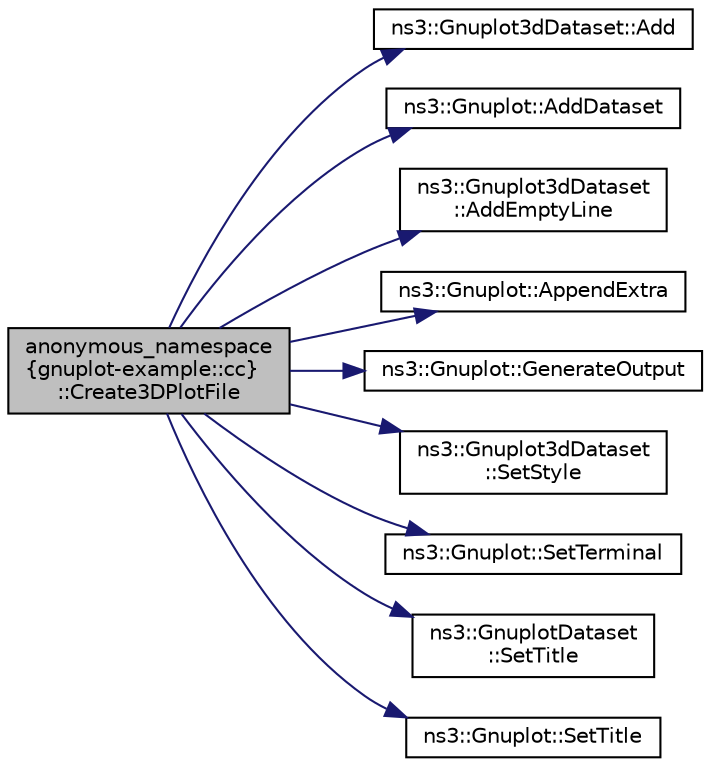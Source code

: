 digraph "anonymous_namespace{gnuplot-example::cc}::Create3DPlotFile"
{
 // LATEX_PDF_SIZE
  edge [fontname="Helvetica",fontsize="10",labelfontname="Helvetica",labelfontsize="10"];
  node [fontname="Helvetica",fontsize="10",shape=record];
  rankdir="LR";
  Node1 [label="anonymous_namespace\l\{gnuplot-example::cc\}\l::Create3DPlotFile",height=0.2,width=0.4,color="black", fillcolor="grey75", style="filled", fontcolor="black",tooltip=" "];
  Node1 -> Node2 [color="midnightblue",fontsize="10",style="solid",fontname="Helvetica"];
  Node2 [label="ns3::Gnuplot3dDataset::Add",height=0.2,width=0.4,color="black", fillcolor="white", style="filled",URL="$classns3_1_1_gnuplot3d_dataset.html#ad3a4b4baa637cfc099a488f3fcbf1975",tooltip=" "];
  Node1 -> Node3 [color="midnightblue",fontsize="10",style="solid",fontname="Helvetica"];
  Node3 [label="ns3::Gnuplot::AddDataset",height=0.2,width=0.4,color="black", fillcolor="white", style="filled",URL="$classns3_1_1_gnuplot.html#a306ec724a327cf9ab699700f31fca0a1",tooltip=" "];
  Node1 -> Node4 [color="midnightblue",fontsize="10",style="solid",fontname="Helvetica"];
  Node4 [label="ns3::Gnuplot3dDataset\l::AddEmptyLine",height=0.2,width=0.4,color="black", fillcolor="white", style="filled",URL="$classns3_1_1_gnuplot3d_dataset.html#a0a56512b7f6c6c75622a3981c69c07ec",tooltip="Add an empty line in the data output sequence."];
  Node1 -> Node5 [color="midnightblue",fontsize="10",style="solid",fontname="Helvetica"];
  Node5 [label="ns3::Gnuplot::AppendExtra",height=0.2,width=0.4,color="black", fillcolor="white", style="filled",URL="$classns3_1_1_gnuplot.html#a649a3041b9d0ea21a212b5ad9b28ecbf",tooltip=" "];
  Node1 -> Node6 [color="midnightblue",fontsize="10",style="solid",fontname="Helvetica"];
  Node6 [label="ns3::Gnuplot::GenerateOutput",height=0.2,width=0.4,color="black", fillcolor="white", style="filled",URL="$classns3_1_1_gnuplot.html#a6cd487453f61e2405cc7cc9c80dc0cf2",tooltip="Writes gnuplot commands and data values to a single output stream."];
  Node1 -> Node7 [color="midnightblue",fontsize="10",style="solid",fontname="Helvetica"];
  Node7 [label="ns3::Gnuplot3dDataset\l::SetStyle",height=0.2,width=0.4,color="black", fillcolor="white", style="filled",URL="$classns3_1_1_gnuplot3d_dataset.html#ae99331e66e6d5a39fdf407875be56f1f",tooltip=" "];
  Node1 -> Node8 [color="midnightblue",fontsize="10",style="solid",fontname="Helvetica"];
  Node8 [label="ns3::Gnuplot::SetTerminal",height=0.2,width=0.4,color="black", fillcolor="white", style="filled",URL="$classns3_1_1_gnuplot.html#a50cfef476972d6abace3dc6a6f72e7ec",tooltip=" "];
  Node1 -> Node9 [color="midnightblue",fontsize="10",style="solid",fontname="Helvetica"];
  Node9 [label="ns3::GnuplotDataset\l::SetTitle",height=0.2,width=0.4,color="black", fillcolor="white", style="filled",URL="$classns3_1_1_gnuplot_dataset.html#add68db1296fcadff7255633c0df96e08",tooltip="Change line title."];
  Node1 -> Node10 [color="midnightblue",fontsize="10",style="solid",fontname="Helvetica"];
  Node10 [label="ns3::Gnuplot::SetTitle",height=0.2,width=0.4,color="black", fillcolor="white", style="filled",URL="$classns3_1_1_gnuplot.html#ac01f15633d49f0239f8a45293a1e04f0",tooltip=" "];
}

